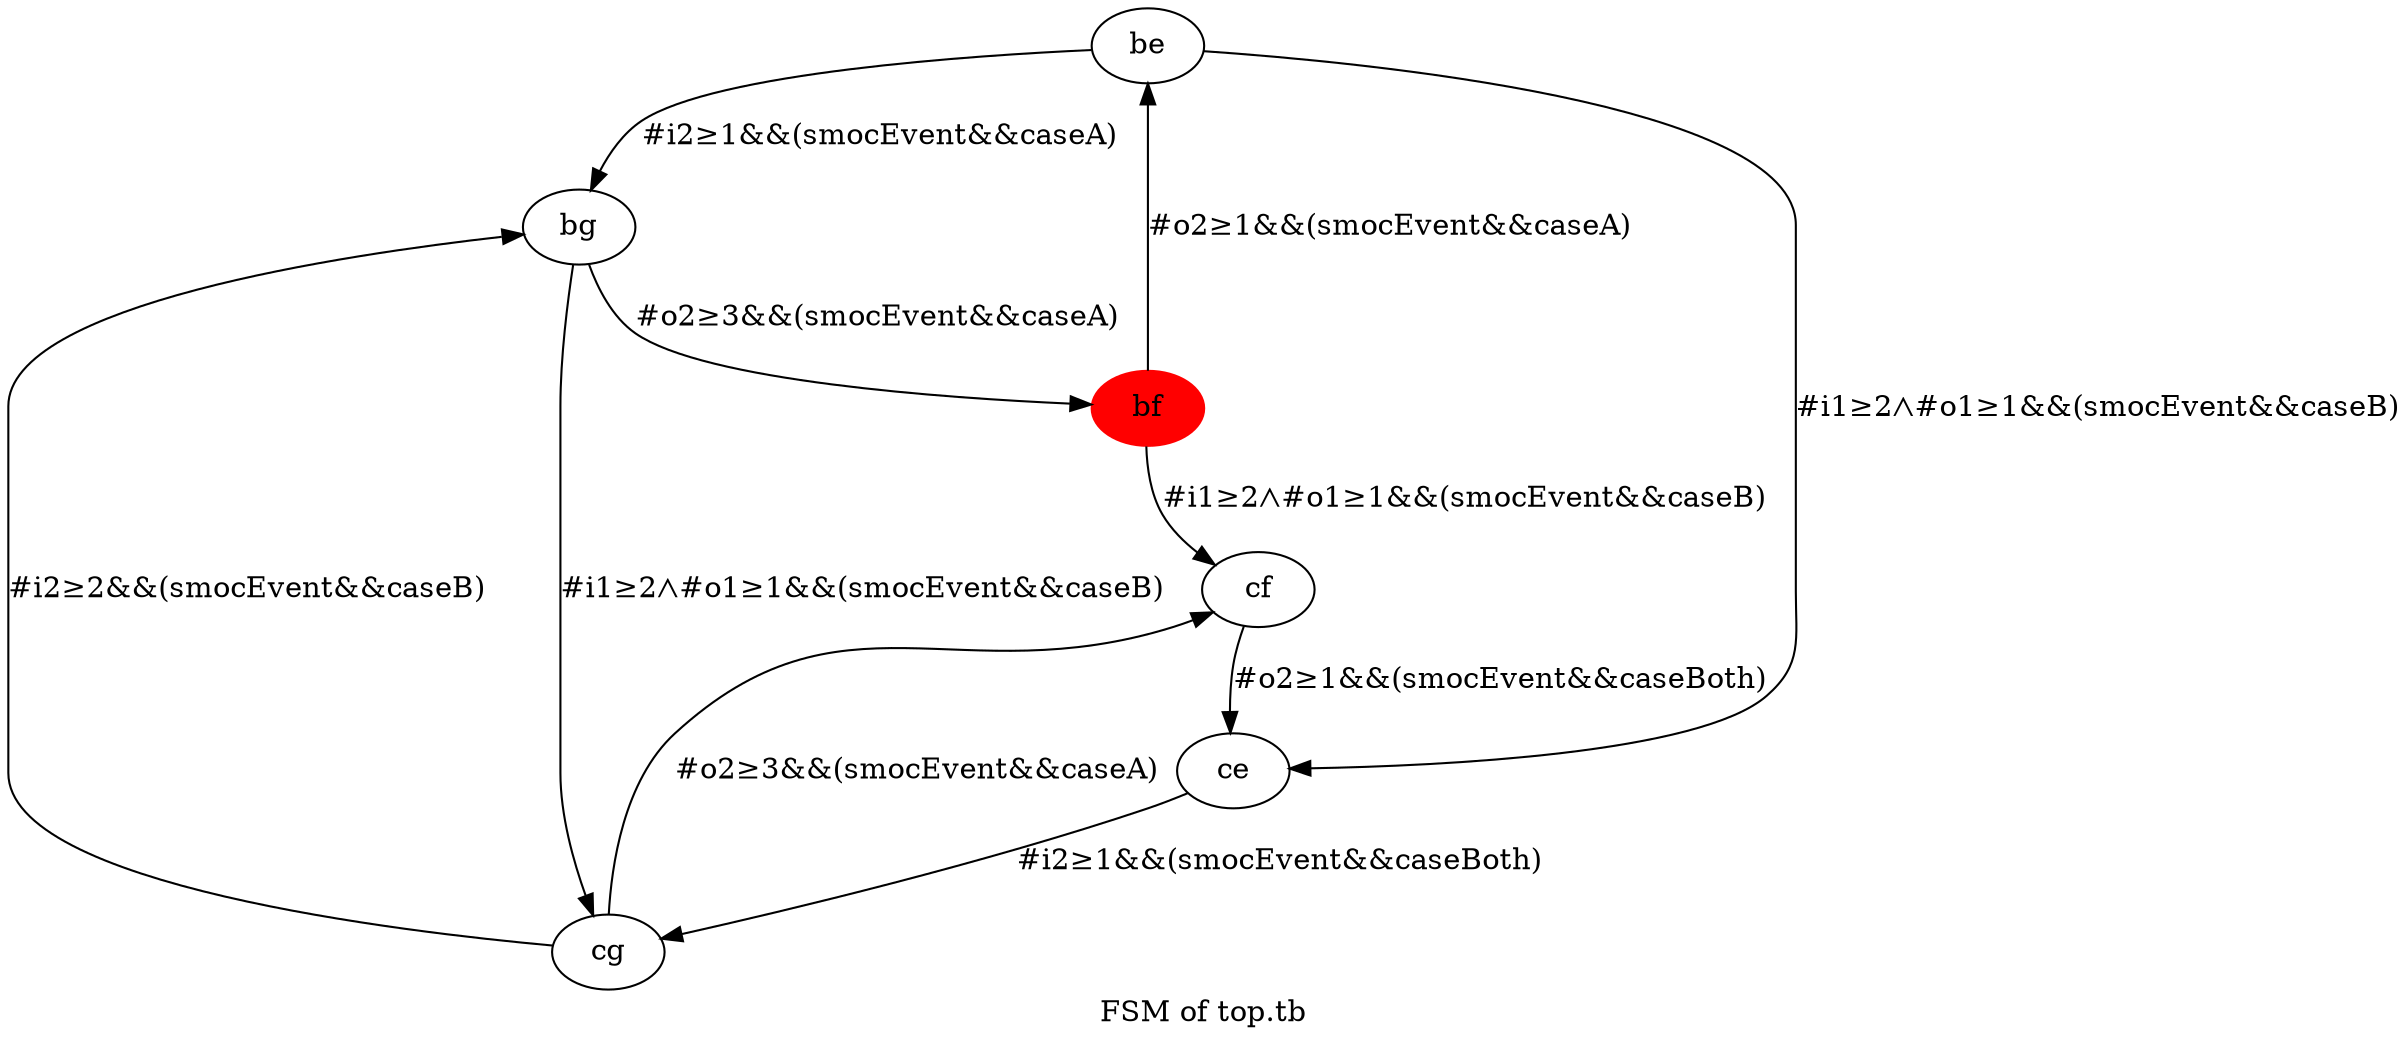 digraph G {
graph [label="FSM of top.tb"]
0[label="be"];
1[color="red" label="bf" style="filled"];
2[label="bg"];
3[label="ce"];
4[label="cf"];
5[label="cg"];
0->2 [label="#i2≥1&&(smocEvent&&caseA)"];
0->3 [label="#i1≥2⋀#o1≥1&&(smocEvent&&caseB)"];
1->0 [label="#o2≥1&&(smocEvent&&caseA)"];
1->4 [label="#i1≥2⋀#o1≥1&&(smocEvent&&caseB)"];
2->1 [label="#o2≥3&&(smocEvent&&caseA)"];
2->5 [label="#i1≥2⋀#o1≥1&&(smocEvent&&caseB)"];
3->5 [label="#i2≥1&&(smocEvent&&caseBoth)"];
4->3 [label="#o2≥1&&(smocEvent&&caseBoth)"];
5->4 [label="#o2≥3&&(smocEvent&&caseA)"];
5->2 [label="#i2≥2&&(smocEvent&&caseB)"];
}
digraph G {
graph [label="FSM of top.transform"]
0[label="y.a.b,y.d.e"];
1[color="red" label="y.a.b,y.d.f" style="filled"];
2[label="y.a.b,y.d.g"];
3[label="y.a.c,y.d.e"];
4[label="y.a.c,y.d.f"];
5[label="y.a.c,y.d.g"];
0->3 [label="#i1≥1⋀#o1≥2"];
0->2 [label="#o2≥1"];
1->4 [label="#i1≥1⋀#o1≥2"];
1->0 [label="#i2≥1"];
1->2 [label="#o2≥1"];
2->5 [label="#i1≥1⋀#o1≥2"];
2->1 [label="#i2≥3"];
3->5 [label="#o2≥1"];
4->3 [label="#i2≥1"];
4->5 [label="#o2≥1"];
5->2 [label="#o2≥2"];
5->4 [label="#i2≥3"];
}

